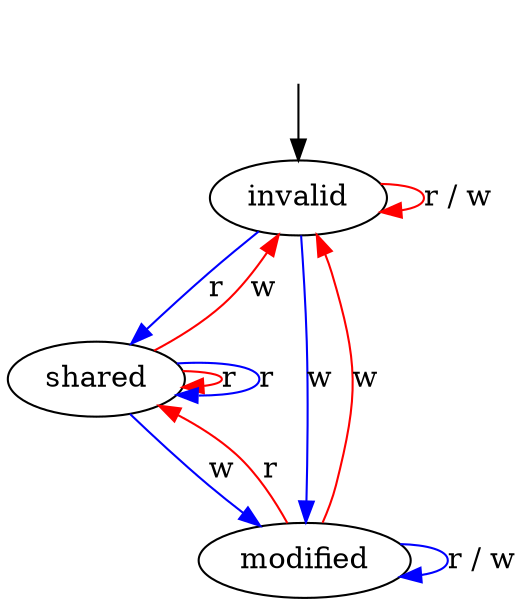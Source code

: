 digraph {
	initial_state_source2 [style=invis]
	initial_state_source2 -> "invalid"

	"invalid"  -> "invalid"  [label="r / w", color=red]
	"invalid"  -> "shared"   [label="r",   color=blue]
	"invalid"  -> "modified" [label="w",   color=blue]

	"shared"   -> "shared"   [label="r",   color=red]
	"shared"   -> "invalid"  [label="w",   color=red]
	"shared"   -> "shared"   [label="r",   color=blue]
	"shared"   -> "modified" [label="w",   color=blue]

	"modified" -> "shared"   [label="r",   color=red]
	"modified" -> "invalid"  [label="w",   color=red]
	"modified" -> "modified" [label="r / w", color=blue]
}
